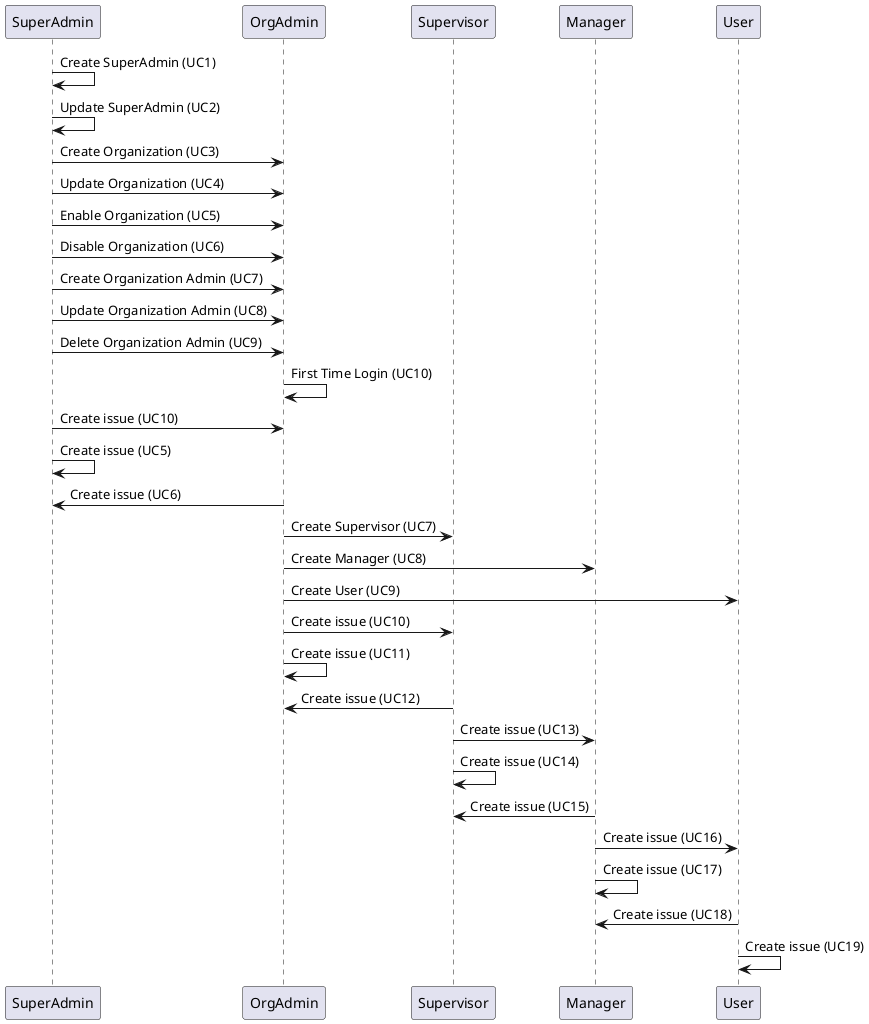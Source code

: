 @startuml AllUseCases

participant "SuperAdmin" as SuperAdmin
SuperAdmin -> SuperAdmin:Create SuperAdmin (UC1)
SuperAdmin -> SuperAdmin:Update SuperAdmin (UC2)

SuperAdmin -> OrgAdmin:Create Organization (UC3)
SuperAdmin -> OrgAdmin:Update Organization (UC4)
SuperAdmin -> OrgAdmin:Enable Organization (UC5)
SuperAdmin -> OrgAdmin:Disable Organization (UC6)

SuperAdmin -> OrgAdmin:Create Organization Admin (UC7)
SuperAdmin -> OrgAdmin:Update Organization Admin (UC8)
SuperAdmin -> OrgAdmin:Delete Organization Admin (UC9)

OrgAdmin -> OrgAdmin:First Time Login (UC10)

SuperAdmin -> OrgAdmin:Create issue (UC10)
SuperAdmin -> SuperAdmin:Create issue (UC5)

OrgAdmin -> SuperAdmin:Create issue (UC6)

OrgAdmin -> Supervisor:Create Supervisor (UC7)
OrgAdmin -> Manager:Create Manager (UC8)
OrgAdmin -> User:Create User (UC9)

OrgAdmin -> Supervisor:Create issue (UC10)
OrgAdmin -> OrgAdmin:Create issue (UC11)

participant "Supervisor" as Supervisor
Supervisor -> OrgAdmin:Create issue (UC12)
Supervisor -> Manager:Create issue (UC13)
Supervisor -> Supervisor:Create issue (UC14)


participant "Manager" as Manager
Manager -> Supervisor:Create issue (UC15)
Manager -> User:Create issue (UC16)
Manager -> Manager:Create issue (UC17)


participant "User" as User
User -> Manager:Create issue (UC18)
User -> User:Create issue (UC19)


@enduml